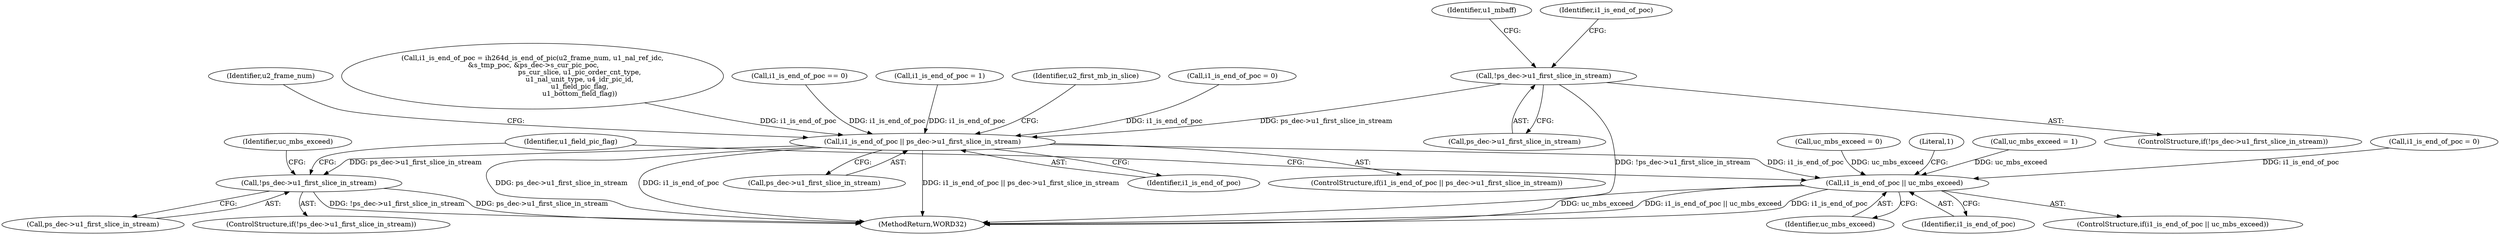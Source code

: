 digraph "0_Android_9a00f562a612d56e7b2b989d168647db900ba6cf_0@pointer" {
"1000737" [label="(Call,!ps_dec->u1_first_slice_in_stream)"];
"1000801" [label="(Call,i1_is_end_of_poc || ps_dec->u1_first_slice_in_stream)"];
"1001179" [label="(Call,!ps_dec->u1_first_slice_in_stream)"];
"1001211" [label="(Call,i1_is_end_of_poc || uc_mbs_exceed)"];
"1001180" [label="(Call,ps_dec->u1_first_slice_in_stream)"];
"1000738" [label="(Call,ps_dec->u1_first_slice_in_stream)"];
"1000736" [label="(ControlStructure,if(!ps_dec->u1_first_slice_in_stream))"];
"1000801" [label="(Call,i1_is_end_of_poc || ps_dec->u1_first_slice_in_stream)"];
"1001263" [label="(Identifier,u1_field_pic_flag)"];
"1000802" [label="(Identifier,i1_is_end_of_poc)"];
"1001179" [label="(Call,!ps_dec->u1_first_slice_in_stream)"];
"1000800" [label="(ControlStructure,if(i1_is_end_of_poc || ps_dec->u1_first_slice_in_stream))"];
"1000810" [label="(Identifier,u2_frame_num)"];
"1000790" [label="(Identifier,u1_mbaff)"];
"1002568" [label="(MethodReturn,WORD32)"];
"1001213" [label="(Identifier,uc_mbs_exceed)"];
"1001185" [label="(Call,uc_mbs_exceed = 0)"];
"1000742" [label="(Call,i1_is_end_of_poc = ih264d_is_end_of_pic(u2_frame_num, u1_nal_ref_idc,\n &s_tmp_poc, &ps_dec->s_cur_pic_poc,\n                                            ps_cur_slice, u1_pic_order_cnt_type,\n                                            u1_nal_unit_type, u4_idr_pic_id,\n                                            u1_field_pic_flag,\n                                            u1_bottom_field_flag))"];
"1001212" [label="(Identifier,i1_is_end_of_poc)"];
"1001217" [label="(Literal,1)"];
"1001207" [label="(Call,uc_mbs_exceed = 1)"];
"1000737" [label="(Call,!ps_dec->u1_first_slice_in_stream)"];
"1000803" [label="(Call,ps_dec->u1_first_slice_in_stream)"];
"1000743" [label="(Identifier,i1_is_end_of_poc)"];
"1000766" [label="(Call,i1_is_end_of_poc == 0)"];
"1001178" [label="(ControlStructure,if(!ps_dec->u1_first_slice_in_stream))"];
"1000777" [label="(Call,i1_is_end_of_poc = 1)"];
"1001211" [label="(Call,i1_is_end_of_poc || uc_mbs_exceed)"];
"1001210" [label="(ControlStructure,if(i1_is_end_of_poc || uc_mbs_exceed))"];
"1001008" [label="(Identifier,u2_first_mb_in_slice)"];
"1000733" [label="(Call,i1_is_end_of_poc = 0)"];
"1001186" [label="(Identifier,uc_mbs_exceed)"];
"1001138" [label="(Call,i1_is_end_of_poc = 0)"];
"1000737" -> "1000736"  [label="AST: "];
"1000737" -> "1000738"  [label="CFG: "];
"1000738" -> "1000737"  [label="AST: "];
"1000743" -> "1000737"  [label="CFG: "];
"1000790" -> "1000737"  [label="CFG: "];
"1000737" -> "1002568"  [label="DDG: !ps_dec->u1_first_slice_in_stream"];
"1000737" -> "1000801"  [label="DDG: ps_dec->u1_first_slice_in_stream"];
"1000801" -> "1000800"  [label="AST: "];
"1000801" -> "1000802"  [label="CFG: "];
"1000801" -> "1000803"  [label="CFG: "];
"1000802" -> "1000801"  [label="AST: "];
"1000803" -> "1000801"  [label="AST: "];
"1000810" -> "1000801"  [label="CFG: "];
"1001008" -> "1000801"  [label="CFG: "];
"1000801" -> "1002568"  [label="DDG: ps_dec->u1_first_slice_in_stream"];
"1000801" -> "1002568"  [label="DDG: i1_is_end_of_poc"];
"1000801" -> "1002568"  [label="DDG: i1_is_end_of_poc || ps_dec->u1_first_slice_in_stream"];
"1000733" -> "1000801"  [label="DDG: i1_is_end_of_poc"];
"1000766" -> "1000801"  [label="DDG: i1_is_end_of_poc"];
"1000742" -> "1000801"  [label="DDG: i1_is_end_of_poc"];
"1000777" -> "1000801"  [label="DDG: i1_is_end_of_poc"];
"1000801" -> "1001179"  [label="DDG: ps_dec->u1_first_slice_in_stream"];
"1000801" -> "1001211"  [label="DDG: i1_is_end_of_poc"];
"1001179" -> "1001178"  [label="AST: "];
"1001179" -> "1001180"  [label="CFG: "];
"1001180" -> "1001179"  [label="AST: "];
"1001186" -> "1001179"  [label="CFG: "];
"1001263" -> "1001179"  [label="CFG: "];
"1001179" -> "1002568"  [label="DDG: !ps_dec->u1_first_slice_in_stream"];
"1001179" -> "1002568"  [label="DDG: ps_dec->u1_first_slice_in_stream"];
"1001211" -> "1001210"  [label="AST: "];
"1001211" -> "1001212"  [label="CFG: "];
"1001211" -> "1001213"  [label="CFG: "];
"1001212" -> "1001211"  [label="AST: "];
"1001213" -> "1001211"  [label="AST: "];
"1001217" -> "1001211"  [label="CFG: "];
"1001263" -> "1001211"  [label="CFG: "];
"1001211" -> "1002568"  [label="DDG: uc_mbs_exceed"];
"1001211" -> "1002568"  [label="DDG: i1_is_end_of_poc || uc_mbs_exceed"];
"1001211" -> "1002568"  [label="DDG: i1_is_end_of_poc"];
"1001138" -> "1001211"  [label="DDG: i1_is_end_of_poc"];
"1001185" -> "1001211"  [label="DDG: uc_mbs_exceed"];
"1001207" -> "1001211"  [label="DDG: uc_mbs_exceed"];
}
